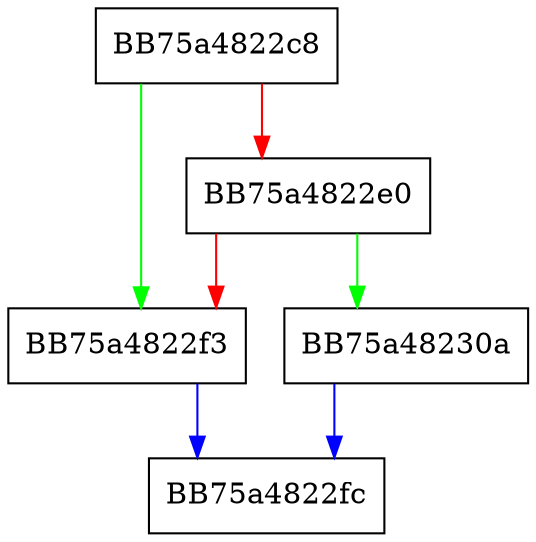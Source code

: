 digraph firstChild {
  node [shape="box"];
  graph [splines=ortho];
  BB75a4822c8 -> BB75a4822f3 [color="green"];
  BB75a4822c8 -> BB75a4822e0 [color="red"];
  BB75a4822e0 -> BB75a48230a [color="green"];
  BB75a4822e0 -> BB75a4822f3 [color="red"];
  BB75a4822f3 -> BB75a4822fc [color="blue"];
  BB75a48230a -> BB75a4822fc [color="blue"];
}